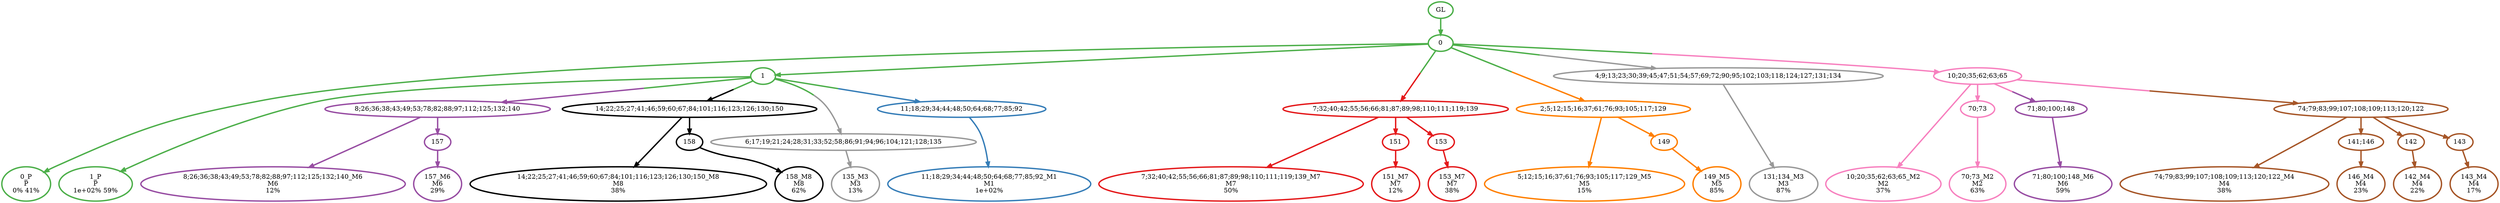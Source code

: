 digraph T {
	{
		rank=same
		40 [penwidth=3,colorscheme=set19,color=3,label="0_P\nP\n0% 41%"]
		38 [penwidth=3,colorscheme=set19,color=3,label="1_P\nP\n1e+02% 59%"]
		37 [penwidth=3,colorscheme=set19,color=2,label="11;18;29;34;44;48;50;64;68;77;85;92_M1\nM1\n1e+02%"]
		36 [penwidth=3,colorscheme=set19,color=8,label="10;20;35;62;63;65_M2\nM2\n37%"]
		34 [penwidth=3,colorscheme=set19,color=8,label="70;73_M2\nM2\n63%"]
		33 [penwidth=3,colorscheme=set19,color=9,label="135_M3\nM3\n13%"]
		32 [penwidth=3,colorscheme=set19,color=9,label="131;134_M3\nM3\n87%"]
		31 [penwidth=3,colorscheme=set19,color=7,label="74;79;83;99;107;108;109;113;120;122_M4\nM4\n38%"]
		29 [penwidth=3,colorscheme=set19,color=7,label="146_M4\nM4\n23%"]
		27 [penwidth=3,colorscheme=set19,color=7,label="142_M4\nM4\n22%"]
		25 [penwidth=3,colorscheme=set19,color=7,label="143_M4\nM4\n17%"]
		24 [penwidth=3,colorscheme=set19,color=5,label="5;12;15;16;37;61;76;93;105;117;129_M5\nM5\n15%"]
		22 [penwidth=3,colorscheme=set19,color=5,label="149_M5\nM5\n85%"]
		21 [penwidth=3,colorscheme=set19,color=4,label="8;26;36;38;43;49;53;78;82;88;97;112;125;132;140_M6\nM6\n12%"]
		19 [penwidth=3,colorscheme=set19,color=4,label="157_M6\nM6\n29%"]
		18 [penwidth=3,colorscheme=set19,color=4,label="71;80;100;148_M6\nM6\n59%"]
		17 [penwidth=3,colorscheme=set19,color=1,label="7;32;40;42;55;56;66;81;87;89;98;110;111;119;139_M7\nM7\n50%"]
		15 [penwidth=3,colorscheme=set19,color=1,label="151_M7\nM7\n12%"]
		13 [penwidth=3,colorscheme=set19,color=1,label="153_M7\nM7\n38%"]
		12 [penwidth=3,colorscheme=set19,color=10,label="14;22;25;27;41;46;59;60;67;84;101;116;123;126;130;150_M8\nM8\n38%"]
		10 [penwidth=3,colorscheme=set19,color=10,label="158_M8\nM8\n62%"]
	}
	42 [penwidth=3,colorscheme=set19,color=3,label="GL"]
	41 [penwidth=3,colorscheme=set19,color=3,label="0"]
	39 [penwidth=3,colorscheme=set19,color=3,label="1"]
	35 [penwidth=3,colorscheme=set19,color=8,label="70;73"]
	30 [penwidth=3,colorscheme=set19,color=7,label="141;146"]
	28 [penwidth=3,colorscheme=set19,color=7,label="142"]
	26 [penwidth=3,colorscheme=set19,color=7,label="143"]
	23 [penwidth=3,colorscheme=set19,color=5,label="149"]
	20 [penwidth=3,colorscheme=set19,color=4,label="157"]
	16 [penwidth=3,colorscheme=set19,color=1,label="151"]
	14 [penwidth=3,colorscheme=set19,color=1,label="153"]
	11 [penwidth=3,colorscheme=set19,color=10,label="158"]
	9 [penwidth=3,colorscheme=set19,color=4,label="71;80;100;148"]
	8 [penwidth=3,colorscheme=set19,color=7,label="74;79;83;99;107;108;109;113;120;122"]
	7 [penwidth=3,colorscheme=set19,color=4,label="8;26;36;38;43;49;53;78;82;88;97;112;125;132;140"]
	6 [penwidth=3,colorscheme=set19,color=10,label="14;22;25;27;41;46;59;60;67;84;101;116;123;126;130;150"]
	5 [penwidth=3,colorscheme=set19,color=1,label="7;32;40;42;55;56;66;81;87;89;98;110;111;119;139"]
	4 [penwidth=3,colorscheme=set19,color=5,label="2;5;12;15;16;37;61;76;93;105;117;129"]
	3 [penwidth=3,colorscheme=set19,color=9,label="4;9;13;23;30;39;45;47;51;54;57;69;72;90;95;102;103;118;124;127;131;134"]
	2 [penwidth=3,colorscheme=set19,color=9,label="6;17;19;21;24;28;31;33;52;58;86;91;94;96;104;121;128;135"]
	1 [penwidth=3,colorscheme=set19,color=2,label="11;18;29;34;44;48;50;64;68;77;85;92"]
	0 [penwidth=3,colorscheme=set19,color=8,label="10;20;35;62;63;65"]
	42 -> 41 [penwidth=3,colorscheme=set19,color=3]
	41 -> 40 [penwidth=3,colorscheme=set19,color=3]
	41 -> 39 [penwidth=3,colorscheme=set19,color=3]
	41 -> 5 [penwidth=3,colorscheme=set19,color="3;0.5:1"]
	41 -> 4 [penwidth=3,colorscheme=set19,color="3;0.5:5"]
	41 -> 3 [penwidth=3,colorscheme=set19,color="3;0.5:9"]
	41 -> 0 [penwidth=3,colorscheme=set19,color="3;0.5:8"]
	39 -> 38 [penwidth=3,colorscheme=set19,color=3]
	39 -> 6 [penwidth=3,colorscheme=set19,color="3;0.5:10"]
	39 -> 7 [penwidth=3,colorscheme=set19,color="3;0.5:4"]
	39 -> 2 [penwidth=3,colorscheme=set19,color="3;0.5:9"]
	39 -> 1 [penwidth=3,colorscheme=set19,color="3;0.5:2"]
	35 -> 34 [penwidth=3,colorscheme=set19,color=8]
	30 -> 29 [penwidth=3,colorscheme=set19,color=7]
	28 -> 27 [penwidth=3,colorscheme=set19,color=7]
	26 -> 25 [penwidth=3,colorscheme=set19,color=7]
	23 -> 22 [penwidth=3,colorscheme=set19,color=5]
	20 -> 19 [penwidth=3,colorscheme=set19,color=4]
	16 -> 15 [penwidth=3,colorscheme=set19,color=1]
	14 -> 13 [penwidth=3,colorscheme=set19,color=1]
	11 -> 10 [penwidth=3,colorscheme=set19,color=10]
	9 -> 18 [penwidth=3,colorscheme=set19,color=4]
	8 -> 31 [penwidth=3,colorscheme=set19,color=7]
	8 -> 30 [penwidth=3,colorscheme=set19,color=7]
	8 -> 28 [penwidth=3,colorscheme=set19,color=7]
	8 -> 26 [penwidth=3,colorscheme=set19,color=7]
	7 -> 21 [penwidth=3,colorscheme=set19,color=4]
	7 -> 20 [penwidth=3,colorscheme=set19,color=4]
	6 -> 12 [penwidth=3,colorscheme=set19,color=10]
	6 -> 11 [penwidth=3,colorscheme=set19,color=10]
	5 -> 17 [penwidth=3,colorscheme=set19,color=1]
	5 -> 16 [penwidth=3,colorscheme=set19,color=1]
	5 -> 14 [penwidth=3,colorscheme=set19,color=1]
	4 -> 24 [penwidth=3,colorscheme=set19,color=5]
	4 -> 23 [penwidth=3,colorscheme=set19,color=5]
	3 -> 32 [penwidth=3,colorscheme=set19,color=9]
	2 -> 33 [penwidth=3,colorscheme=set19,color=9]
	1 -> 37 [penwidth=3,colorscheme=set19,color=2]
	0 -> 36 [penwidth=3,colorscheme=set19,color=8]
	0 -> 35 [penwidth=3,colorscheme=set19,color=8]
	0 -> 9 [penwidth=3,colorscheme=set19,color="8;0.5:4"]
	0 -> 8 [penwidth=3,colorscheme=set19,color="8;0.5:7"]
}
